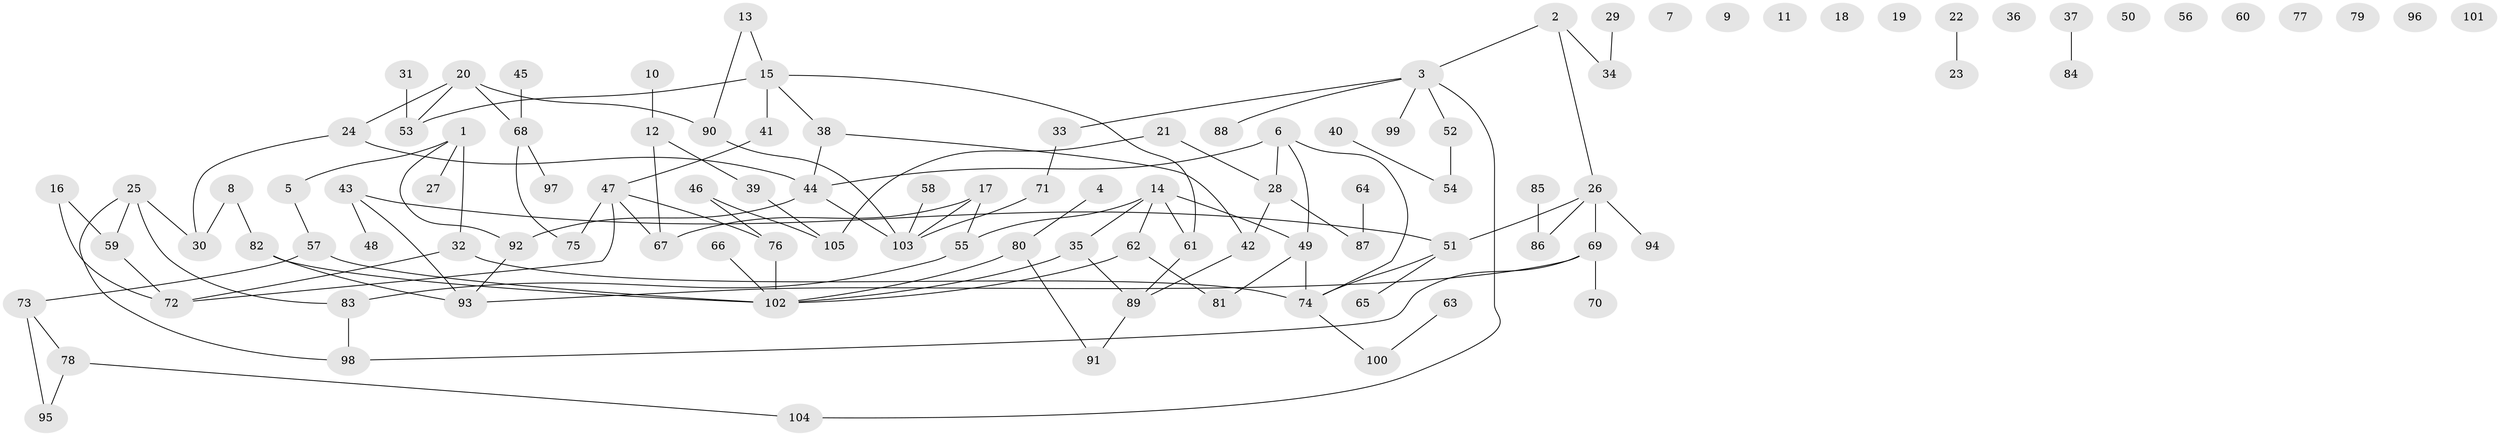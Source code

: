 // Generated by graph-tools (version 1.1) at 2025/40/03/09/25 04:40:40]
// undirected, 105 vertices, 121 edges
graph export_dot {
graph [start="1"]
  node [color=gray90,style=filled];
  1;
  2;
  3;
  4;
  5;
  6;
  7;
  8;
  9;
  10;
  11;
  12;
  13;
  14;
  15;
  16;
  17;
  18;
  19;
  20;
  21;
  22;
  23;
  24;
  25;
  26;
  27;
  28;
  29;
  30;
  31;
  32;
  33;
  34;
  35;
  36;
  37;
  38;
  39;
  40;
  41;
  42;
  43;
  44;
  45;
  46;
  47;
  48;
  49;
  50;
  51;
  52;
  53;
  54;
  55;
  56;
  57;
  58;
  59;
  60;
  61;
  62;
  63;
  64;
  65;
  66;
  67;
  68;
  69;
  70;
  71;
  72;
  73;
  74;
  75;
  76;
  77;
  78;
  79;
  80;
  81;
  82;
  83;
  84;
  85;
  86;
  87;
  88;
  89;
  90;
  91;
  92;
  93;
  94;
  95;
  96;
  97;
  98;
  99;
  100;
  101;
  102;
  103;
  104;
  105;
  1 -- 5;
  1 -- 27;
  1 -- 32;
  1 -- 92;
  2 -- 3;
  2 -- 26;
  2 -- 34;
  3 -- 33;
  3 -- 52;
  3 -- 88;
  3 -- 99;
  3 -- 104;
  4 -- 80;
  5 -- 57;
  6 -- 28;
  6 -- 44;
  6 -- 49;
  6 -- 74;
  8 -- 30;
  8 -- 82;
  10 -- 12;
  12 -- 39;
  12 -- 67;
  13 -- 15;
  13 -- 90;
  14 -- 35;
  14 -- 49;
  14 -- 55;
  14 -- 61;
  14 -- 62;
  15 -- 38;
  15 -- 41;
  15 -- 53;
  15 -- 61;
  16 -- 59;
  16 -- 72;
  17 -- 55;
  17 -- 67;
  17 -- 103;
  20 -- 24;
  20 -- 53;
  20 -- 68;
  20 -- 90;
  21 -- 28;
  21 -- 105;
  22 -- 23;
  24 -- 30;
  24 -- 44;
  25 -- 30;
  25 -- 59;
  25 -- 83;
  25 -- 98;
  26 -- 51;
  26 -- 69;
  26 -- 86;
  26 -- 94;
  28 -- 42;
  28 -- 87;
  29 -- 34;
  31 -- 53;
  32 -- 72;
  32 -- 74;
  33 -- 71;
  35 -- 89;
  35 -- 102;
  37 -- 84;
  38 -- 42;
  38 -- 44;
  39 -- 105;
  40 -- 54;
  41 -- 47;
  42 -- 89;
  43 -- 48;
  43 -- 51;
  43 -- 93;
  44 -- 92;
  44 -- 103;
  45 -- 68;
  46 -- 76;
  46 -- 105;
  47 -- 67;
  47 -- 72;
  47 -- 75;
  47 -- 76;
  49 -- 74;
  49 -- 81;
  51 -- 65;
  51 -- 74;
  52 -- 54;
  55 -- 83;
  57 -- 73;
  57 -- 102;
  58 -- 103;
  59 -- 72;
  61 -- 89;
  62 -- 81;
  62 -- 102;
  63 -- 100;
  64 -- 87;
  66 -- 102;
  68 -- 75;
  68 -- 97;
  69 -- 70;
  69 -- 93;
  69 -- 98;
  71 -- 103;
  73 -- 78;
  73 -- 95;
  74 -- 100;
  76 -- 102;
  78 -- 95;
  78 -- 104;
  80 -- 91;
  80 -- 102;
  82 -- 93;
  82 -- 102;
  83 -- 98;
  85 -- 86;
  89 -- 91;
  90 -- 103;
  92 -- 93;
}
